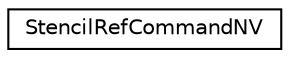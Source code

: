 digraph "Graphical Class Hierarchy"
{
 // LATEX_PDF_SIZE
  edge [fontname="Helvetica",fontsize="10",labelfontname="Helvetica",labelfontsize="10"];
  node [fontname="Helvetica",fontsize="10",shape=record];
  rankdir="LR";
  Node0 [label="StencilRefCommandNV",height=0.2,width=0.4,color="black", fillcolor="white", style="filled",URL="$struct_stencil_ref_command_n_v.html",tooltip=" "];
}
